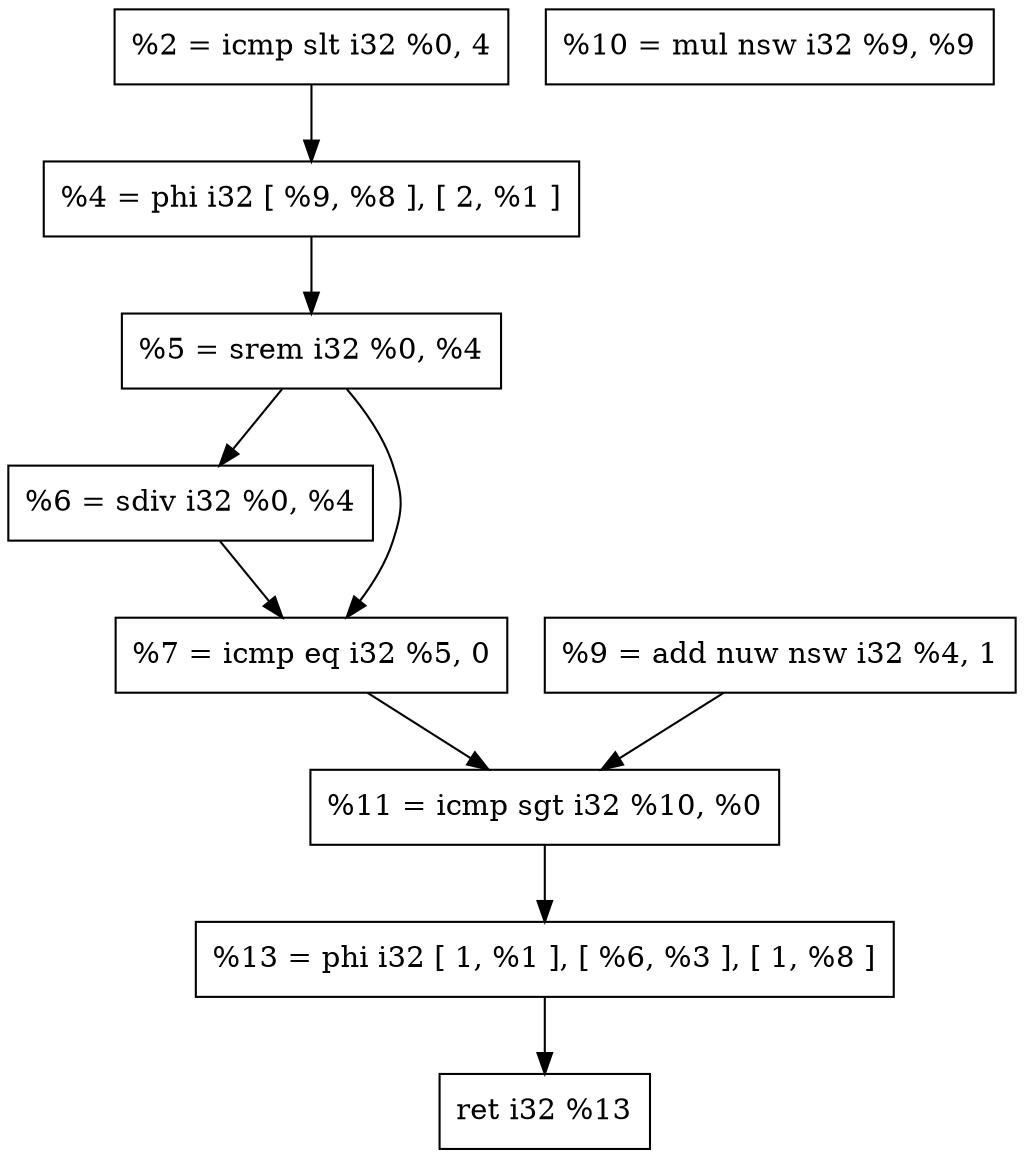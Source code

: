 digraph "DFG for'largest_divisori' function" {
 Node0x55ad3df2a950[shape=record, label="  %2 = icmp slt i32 %0, 4"];
 Node0x55ad3df2aa30[shape=record, label="  %4 = phi i32 [ %9, %8 ], [ 2, %1 ]"];
 Node0x55ad3df2ab50[shape=record, label="  %5 = srem i32 %0, %4"];
 Node0x55ad3df2ac50[shape=record, label="  %6 = sdiv i32 %0, %4"];
 Node0x55ad3df2ad20[shape=record, label="  %7 = icmp eq i32 %5, 0"];
 Node0x55ad3df2ae10[shape=record, label="  %9 = add nuw nsw i32 %4, 1"];
 Node0x55ad3df2af00[shape=record, label="  %10 = mul nsw i32 %9, %9"];
 Node0x55ad3df2b000[shape=record, label="  %11 = icmp sgt i32 %10, %0"];
 Node0x55ad3df2b0f0[shape=record, label="  %13 = phi i32 [ 1, %1 ], [ %6, %3 ], [ 1, %8 ]"];
 Node0x55ad3df2b1e0[shape=record, label="  ret i32 %13"];
 Node0x55ad3df2a950 -> Node0x55ad3df2aa30
 Node0x55ad3df2aa30 -> Node0x55ad3df2ab50
 Node0x55ad3df2ab50 -> Node0x55ad3df2ac50
 Node0x55ad3df2ab50 -> Node0x55ad3df2ad20
 Node0x55ad3df2ac50 -> Node0x55ad3df2ad20
 Node0x55ad3df2ad20 -> Node0x55ad3df2b000
 Node0x55ad3df2ae10 -> Node0x55ad3df2b000
 Node0x55ad3df2b000 -> Node0x55ad3df2b0f0
 Node0x55ad3df2b0f0 -> Node0x55ad3df2b1e0
}